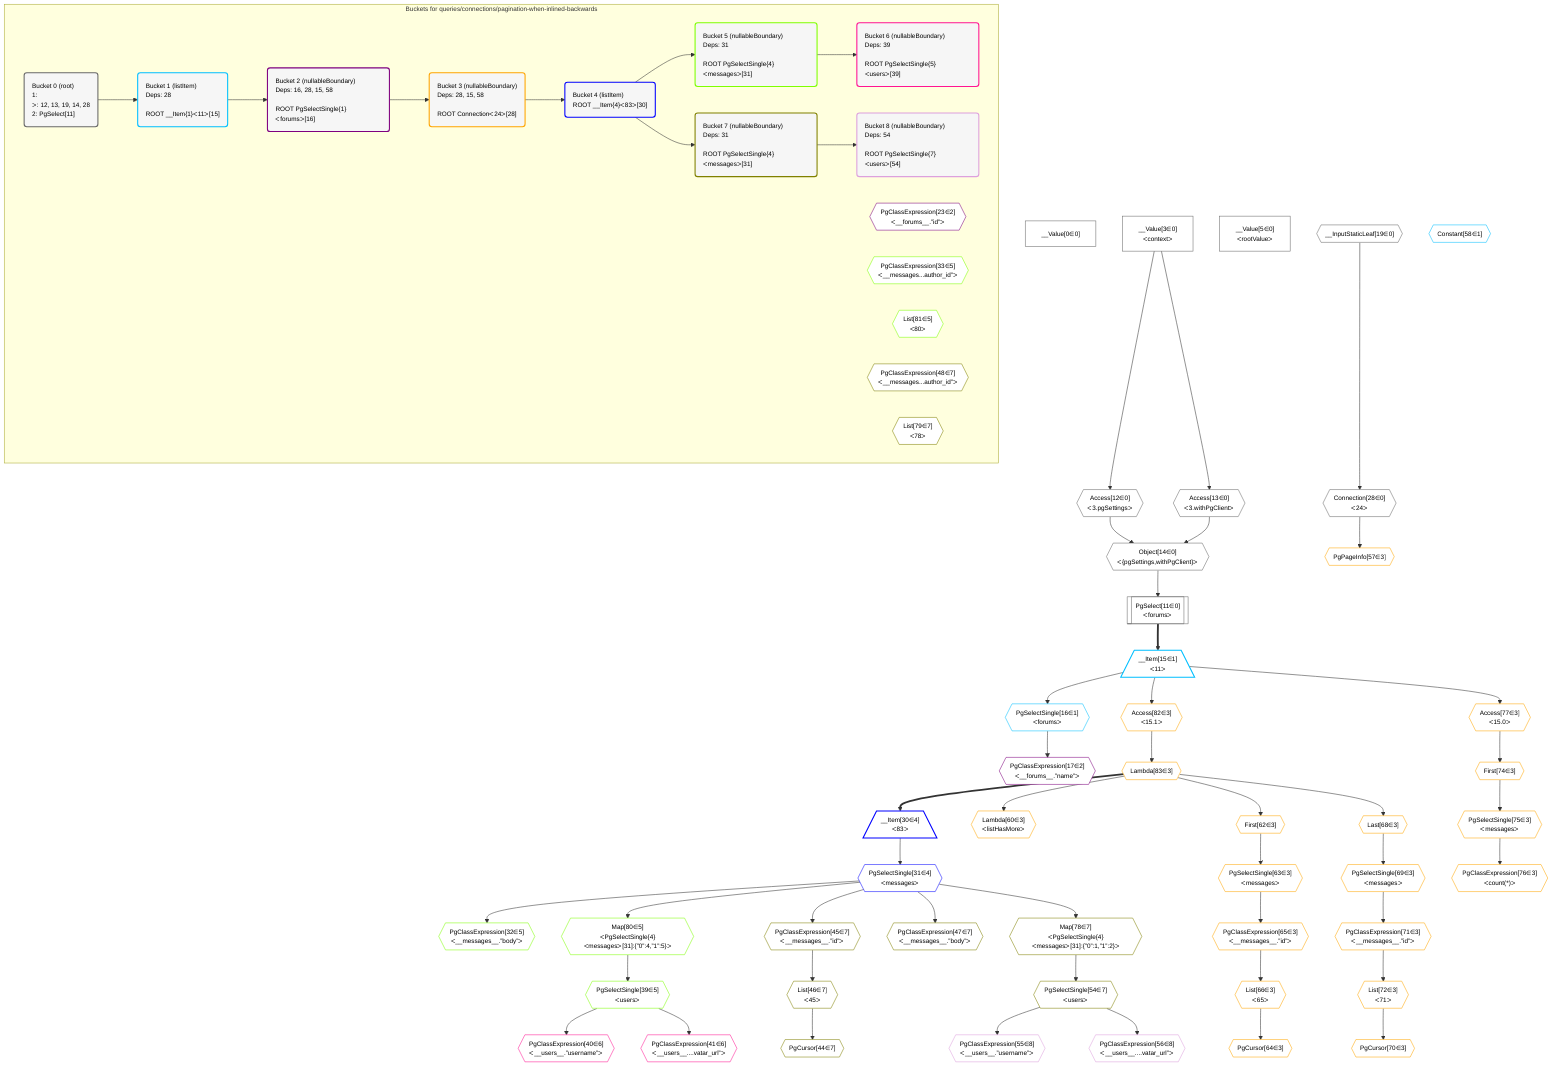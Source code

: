 %%{init: {'themeVariables': { 'fontSize': '12px'}}}%%
graph TD
    classDef path fill:#eee,stroke:#000,color:#000
    classDef plan fill:#fff,stroke-width:1px,color:#000
    classDef itemplan fill:#fff,stroke-width:2px,color:#000
    classDef unbatchedplan fill:#dff,stroke-width:1px,color:#000
    classDef sideeffectplan fill:#fcc,stroke-width:2px,color:#000
    classDef bucket fill:#f6f6f6,color:#000,stroke-width:2px,text-align:left


    %% define steps
    __Value0["__Value[0∈0]"]:::plan
    __Value3["__Value[3∈0]<br />ᐸcontextᐳ"]:::plan
    __Value5["__Value[5∈0]<br />ᐸrootValueᐳ"]:::plan
    Access12{{"Access[12∈0]<br />ᐸ3.pgSettingsᐳ"}}:::plan
    Access13{{"Access[13∈0]<br />ᐸ3.withPgClientᐳ"}}:::plan
    Object14{{"Object[14∈0]<br />ᐸ{pgSettings,withPgClient}ᐳ"}}:::plan
    PgSelect11[["PgSelect[11∈0]<br />ᐸforumsᐳ"]]:::plan
    __Item15[/"__Item[15∈1]<br />ᐸ11ᐳ"\]:::itemplan
    PgSelectSingle16{{"PgSelectSingle[16∈1]<br />ᐸforumsᐳ"}}:::plan
    PgClassExpression17{{"PgClassExpression[17∈2]<br />ᐸ__forums__.”name”ᐳ"}}:::plan
    __InputStaticLeaf19{{"__InputStaticLeaf[19∈0]"}}:::plan
    Connection28{{"Connection[28∈0]<br />ᐸ24ᐳ"}}:::plan
    Access82{{"Access[82∈3]<br />ᐸ15.1ᐳ"}}:::plan
    Lambda83{{"Lambda[83∈3]"}}:::plan
    __Item30[/"__Item[30∈4]<br />ᐸ83ᐳ"\]:::itemplan
    PgSelectSingle31{{"PgSelectSingle[31∈4]<br />ᐸmessagesᐳ"}}:::plan
    PgClassExpression32{{"PgClassExpression[32∈5]<br />ᐸ__messages__.”body”ᐳ"}}:::plan
    Map80{{"Map[80∈5]<br />ᐸPgSelectSingle{4}ᐸmessagesᐳ[31]:{”0”:4,”1”:5}ᐳ"}}:::plan
    PgSelectSingle39{{"PgSelectSingle[39∈5]<br />ᐸusersᐳ"}}:::plan
    PgClassExpression40{{"PgClassExpression[40∈6]<br />ᐸ__users__.”username”ᐳ"}}:::plan
    PgClassExpression41{{"PgClassExpression[41∈6]<br />ᐸ__users__....vatar_url”ᐳ"}}:::plan
    PgClassExpression45{{"PgClassExpression[45∈7]<br />ᐸ__messages__.”id”ᐳ"}}:::plan
    List46{{"List[46∈7]<br />ᐸ45ᐳ"}}:::plan
    PgCursor44{{"PgCursor[44∈7]"}}:::plan
    PgClassExpression47{{"PgClassExpression[47∈7]<br />ᐸ__messages__.”body”ᐳ"}}:::plan
    Map78{{"Map[78∈7]<br />ᐸPgSelectSingle{4}ᐸmessagesᐳ[31]:{”0”:1,”1”:2}ᐳ"}}:::plan
    PgSelectSingle54{{"PgSelectSingle[54∈7]<br />ᐸusersᐳ"}}:::plan
    PgClassExpression55{{"PgClassExpression[55∈8]<br />ᐸ__users__.”username”ᐳ"}}:::plan
    PgClassExpression56{{"PgClassExpression[56∈8]<br />ᐸ__users__....vatar_url”ᐳ"}}:::plan
    PgPageInfo57{{"PgPageInfo[57∈3]"}}:::plan
    Constant58{{"Constant[58∈1]"}}:::plan
    Lambda60{{"Lambda[60∈3]<br />ᐸlistHasMoreᐳ"}}:::plan
    First62{{"First[62∈3]"}}:::plan
    PgSelectSingle63{{"PgSelectSingle[63∈3]<br />ᐸmessagesᐳ"}}:::plan
    PgClassExpression65{{"PgClassExpression[65∈3]<br />ᐸ__messages__.”id”ᐳ"}}:::plan
    List66{{"List[66∈3]<br />ᐸ65ᐳ"}}:::plan
    PgCursor64{{"PgCursor[64∈3]"}}:::plan
    Last68{{"Last[68∈3]"}}:::plan
    PgSelectSingle69{{"PgSelectSingle[69∈3]<br />ᐸmessagesᐳ"}}:::plan
    PgClassExpression71{{"PgClassExpression[71∈3]<br />ᐸ__messages__.”id”ᐳ"}}:::plan
    List72{{"List[72∈3]<br />ᐸ71ᐳ"}}:::plan
    PgCursor70{{"PgCursor[70∈3]"}}:::plan
    Access77{{"Access[77∈3]<br />ᐸ15.0ᐳ"}}:::plan
    First74{{"First[74∈3]"}}:::plan
    PgSelectSingle75{{"PgSelectSingle[75∈3]<br />ᐸmessagesᐳ"}}:::plan
    PgClassExpression76{{"PgClassExpression[76∈3]<br />ᐸcount(*)ᐳ"}}:::plan

    %% plan dependencies
    __Value3 --> Access12
    __Value3 --> Access13
    Access12 & Access13 --> Object14
    Object14 --> PgSelect11
    PgSelect11 ==> __Item15
    __Item15 --> PgSelectSingle16
    PgSelectSingle16 --> PgClassExpression17
    __InputStaticLeaf19 --> Connection28
    __Item15 --> Access82
    Access82 --> Lambda83
    Lambda83 ==> __Item30
    __Item30 --> PgSelectSingle31
    PgSelectSingle31 --> PgClassExpression32
    PgSelectSingle31 --> Map80
    Map80 --> PgSelectSingle39
    PgSelectSingle39 --> PgClassExpression40
    PgSelectSingle39 --> PgClassExpression41
    PgSelectSingle31 --> PgClassExpression45
    PgClassExpression45 --> List46
    List46 --> PgCursor44
    PgSelectSingle31 --> PgClassExpression47
    PgSelectSingle31 --> Map78
    Map78 --> PgSelectSingle54
    PgSelectSingle54 --> PgClassExpression55
    PgSelectSingle54 --> PgClassExpression56
    Connection28 --> PgPageInfo57
    Lambda83 --> Lambda60
    Lambda83 --> First62
    First62 --> PgSelectSingle63
    PgSelectSingle63 --> PgClassExpression65
    PgClassExpression65 --> List66
    List66 --> PgCursor64
    Lambda83 --> Last68
    Last68 --> PgSelectSingle69
    PgSelectSingle69 --> PgClassExpression71
    PgClassExpression71 --> List72
    List72 --> PgCursor70
    __Item15 --> Access77
    Access77 --> First74
    First74 --> PgSelectSingle75
    PgSelectSingle75 --> PgClassExpression76

    subgraph "Buckets for queries/connections/pagination-when-inlined-backwards"
    Bucket0("Bucket 0 (root)<br />1: <br />ᐳ: 12, 13, 19, 14, 28<br />2: PgSelect[11]"):::bucket
    classDef bucket0 stroke:#696969
    class Bucket0,__Value0,__Value3,__Value5,PgSelect11,Access12,Access13,Object14,__InputStaticLeaf19,Connection28 bucket0
    Bucket1("Bucket 1 (listItem)<br />Deps: 28<br /><br />ROOT __Item{1}ᐸ11ᐳ[15]"):::bucket
    classDef bucket1 stroke:#00bfff
    class Bucket1,__Item15,PgSelectSingle16,Constant58 bucket1
    Bucket2("Bucket 2 (nullableBoundary)<br />Deps: 16, 28, 15, 58<br /><br />ROOT PgSelectSingle{1}ᐸforumsᐳ[16]"):::bucket
    classDef bucket2 stroke:#7f007f
    PgClassExpression23{{"PgClassExpression[23∈2]<br />ᐸ__forums__.”id”ᐳ"}}:::plan
    class Bucket2,PgClassExpression17,PgClassExpression23 bucket2
    Bucket3("Bucket 3 (nullableBoundary)<br />Deps: 28, 15, 58<br /><br />ROOT Connectionᐸ24ᐳ[28]"):::bucket
    classDef bucket3 stroke:#ffa500
    class Bucket3,PgPageInfo57,Lambda60,First62,PgSelectSingle63,PgCursor64,PgClassExpression65,List66,Last68,PgSelectSingle69,PgCursor70,PgClassExpression71,List72,First74,PgSelectSingle75,PgClassExpression76,Access77,Access82,Lambda83 bucket3
    Bucket4("Bucket 4 (listItem)<br />ROOT __Item{4}ᐸ83ᐳ[30]"):::bucket
    classDef bucket4 stroke:#0000ff
    class Bucket4,__Item30,PgSelectSingle31 bucket4
    Bucket5("Bucket 5 (nullableBoundary)<br />Deps: 31<br /><br />ROOT PgSelectSingle{4}ᐸmessagesᐳ[31]"):::bucket
    classDef bucket5 stroke:#7fff00
    PgClassExpression33{{"PgClassExpression[33∈5]<br />ᐸ__messages...author_id”ᐳ"}}:::plan
    List81{{"List[81∈5]<br />ᐸ80ᐳ"}}:::plan
    class Bucket5,PgClassExpression32,PgClassExpression33,PgSelectSingle39,Map80,List81 bucket5
    Bucket6("Bucket 6 (nullableBoundary)<br />Deps: 39<br /><br />ROOT PgSelectSingle{5}ᐸusersᐳ[39]"):::bucket
    classDef bucket6 stroke:#ff1493
    class Bucket6,PgClassExpression40,PgClassExpression41 bucket6
    Bucket7("Bucket 7 (nullableBoundary)<br />Deps: 31<br /><br />ROOT PgSelectSingle{4}ᐸmessagesᐳ[31]"):::bucket
    classDef bucket7 stroke:#808000
    PgClassExpression48{{"PgClassExpression[48∈7]<br />ᐸ__messages...author_id”ᐳ"}}:::plan
    List79{{"List[79∈7]<br />ᐸ78ᐳ"}}:::plan
    class Bucket7,PgCursor44,PgClassExpression45,List46,PgClassExpression47,PgClassExpression48,PgSelectSingle54,Map78,List79 bucket7
    Bucket8("Bucket 8 (nullableBoundary)<br />Deps: 54<br /><br />ROOT PgSelectSingle{7}ᐸusersᐳ[54]"):::bucket
    classDef bucket8 stroke:#dda0dd
    class Bucket8,PgClassExpression55,PgClassExpression56 bucket8
    Bucket0 --> Bucket1
    Bucket1 --> Bucket2
    Bucket2 --> Bucket3
    Bucket3 --> Bucket4
    Bucket4 --> Bucket5 & Bucket7
    Bucket5 --> Bucket6
    Bucket7 --> Bucket8
    end